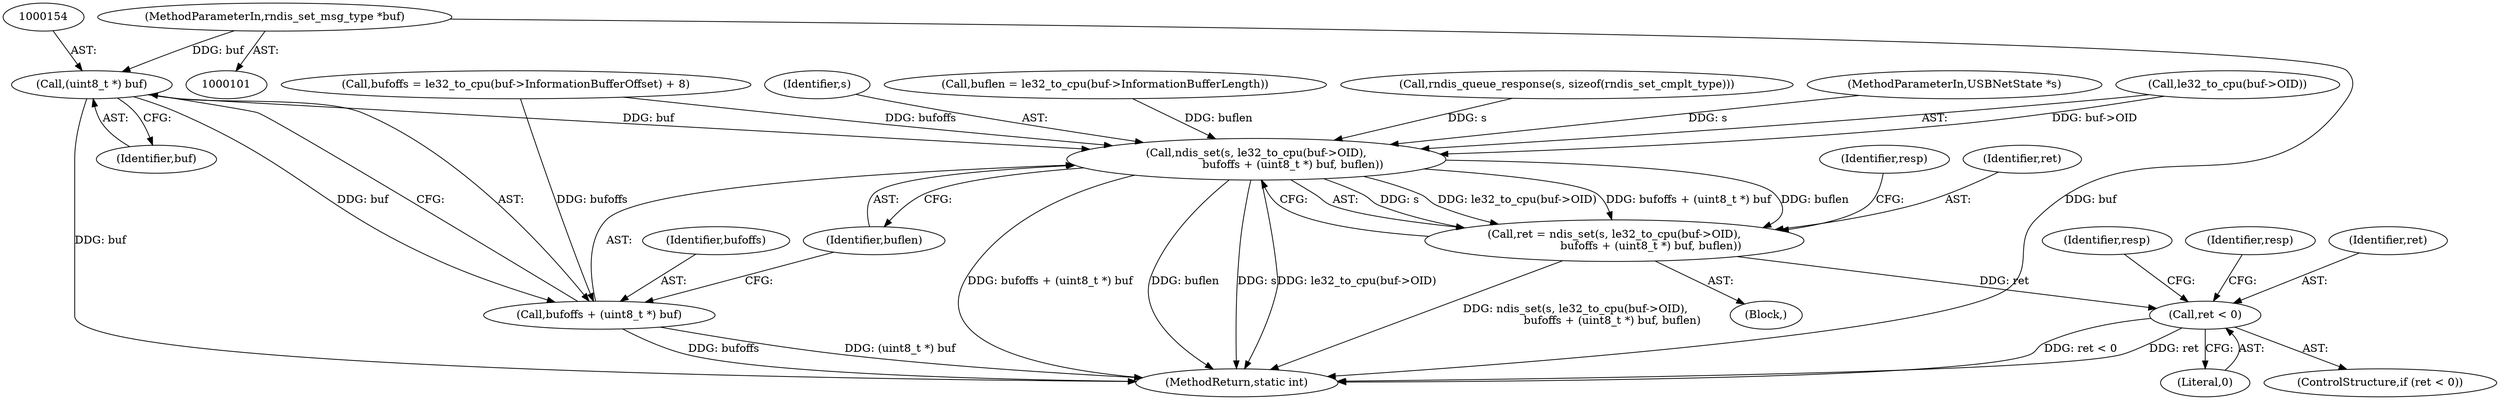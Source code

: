 digraph "0_qemu_fe3c546c5ff2a6210f9a4d8561cc64051ca8603e_0@pointer" {
"1000103" [label="(MethodParameterIn,rndis_set_msg_type *buf)"];
"1000153" [label="(Call,(uint8_t *) buf)"];
"1000145" [label="(Call,ndis_set(s, le32_to_cpu(buf->OID),\n                     bufoffs + (uint8_t *) buf, buflen))"];
"1000143" [label="(Call,ret = ndis_set(s, le32_to_cpu(buf->OID),\n                     bufoffs + (uint8_t *) buf, buflen))"];
"1000165" [label="(Call,ret < 0)"];
"1000151" [label="(Call,bufoffs + (uint8_t *) buf)"];
"1000109" [label="(Call,rndis_queue_response(s, sizeof(rndis_set_cmplt_type)))"];
"1000171" [label="(Identifier,resp)"];
"1000102" [label="(MethodParameterIn,USBNetState *s)"];
"1000121" [label="(Call,bufoffs = le32_to_cpu(buf->InformationBufferOffset) + 8)"];
"1000151" [label="(Call,bufoffs + (uint8_t *) buf)"];
"1000147" [label="(Call,le32_to_cpu(buf->OID))"];
"1000153" [label="(Call,(uint8_t *) buf)"];
"1000146" [label="(Identifier,s)"];
"1000167" [label="(Literal,0)"];
"1000129" [label="(Call,buflen = le32_to_cpu(buf->InformationBufferLength))"];
"1000156" [label="(Identifier,buflen)"];
"1000165" [label="(Call,ret < 0)"];
"1000164" [label="(ControlStructure,if (ret < 0))"];
"1000152" [label="(Identifier,bufoffs)"];
"1000105" [label="(Block,)"];
"1000159" [label="(Identifier,resp)"];
"1000143" [label="(Call,ret = ndis_set(s, le32_to_cpu(buf->OID),\n                     bufoffs + (uint8_t *) buf, buflen))"];
"1000166" [label="(Identifier,ret)"];
"1000155" [label="(Identifier,buf)"];
"1000179" [label="(Identifier,resp)"];
"1000145" [label="(Call,ndis_set(s, le32_to_cpu(buf->OID),\n                     bufoffs + (uint8_t *) buf, buflen))"];
"1000103" [label="(MethodParameterIn,rndis_set_msg_type *buf)"];
"1000185" [label="(MethodReturn,static int)"];
"1000144" [label="(Identifier,ret)"];
"1000103" -> "1000101"  [label="AST: "];
"1000103" -> "1000185"  [label="DDG: buf"];
"1000103" -> "1000153"  [label="DDG: buf"];
"1000153" -> "1000151"  [label="AST: "];
"1000153" -> "1000155"  [label="CFG: "];
"1000154" -> "1000153"  [label="AST: "];
"1000155" -> "1000153"  [label="AST: "];
"1000151" -> "1000153"  [label="CFG: "];
"1000153" -> "1000185"  [label="DDG: buf"];
"1000153" -> "1000145"  [label="DDG: buf"];
"1000153" -> "1000151"  [label="DDG: buf"];
"1000145" -> "1000143"  [label="AST: "];
"1000145" -> "1000156"  [label="CFG: "];
"1000146" -> "1000145"  [label="AST: "];
"1000147" -> "1000145"  [label="AST: "];
"1000151" -> "1000145"  [label="AST: "];
"1000156" -> "1000145"  [label="AST: "];
"1000143" -> "1000145"  [label="CFG: "];
"1000145" -> "1000185"  [label="DDG: bufoffs + (uint8_t *) buf"];
"1000145" -> "1000185"  [label="DDG: buflen"];
"1000145" -> "1000185"  [label="DDG: s"];
"1000145" -> "1000185"  [label="DDG: le32_to_cpu(buf->OID)"];
"1000145" -> "1000143"  [label="DDG: s"];
"1000145" -> "1000143"  [label="DDG: le32_to_cpu(buf->OID)"];
"1000145" -> "1000143"  [label="DDG: bufoffs + (uint8_t *) buf"];
"1000145" -> "1000143"  [label="DDG: buflen"];
"1000109" -> "1000145"  [label="DDG: s"];
"1000102" -> "1000145"  [label="DDG: s"];
"1000147" -> "1000145"  [label="DDG: buf->OID"];
"1000121" -> "1000145"  [label="DDG: bufoffs"];
"1000129" -> "1000145"  [label="DDG: buflen"];
"1000143" -> "1000105"  [label="AST: "];
"1000144" -> "1000143"  [label="AST: "];
"1000159" -> "1000143"  [label="CFG: "];
"1000143" -> "1000185"  [label="DDG: ndis_set(s, le32_to_cpu(buf->OID),\n                     bufoffs + (uint8_t *) buf, buflen)"];
"1000143" -> "1000165"  [label="DDG: ret"];
"1000165" -> "1000164"  [label="AST: "];
"1000165" -> "1000167"  [label="CFG: "];
"1000166" -> "1000165"  [label="AST: "];
"1000167" -> "1000165"  [label="AST: "];
"1000171" -> "1000165"  [label="CFG: "];
"1000179" -> "1000165"  [label="CFG: "];
"1000165" -> "1000185"  [label="DDG: ret"];
"1000165" -> "1000185"  [label="DDG: ret < 0"];
"1000152" -> "1000151"  [label="AST: "];
"1000156" -> "1000151"  [label="CFG: "];
"1000151" -> "1000185"  [label="DDG: (uint8_t *) buf"];
"1000151" -> "1000185"  [label="DDG: bufoffs"];
"1000121" -> "1000151"  [label="DDG: bufoffs"];
}
